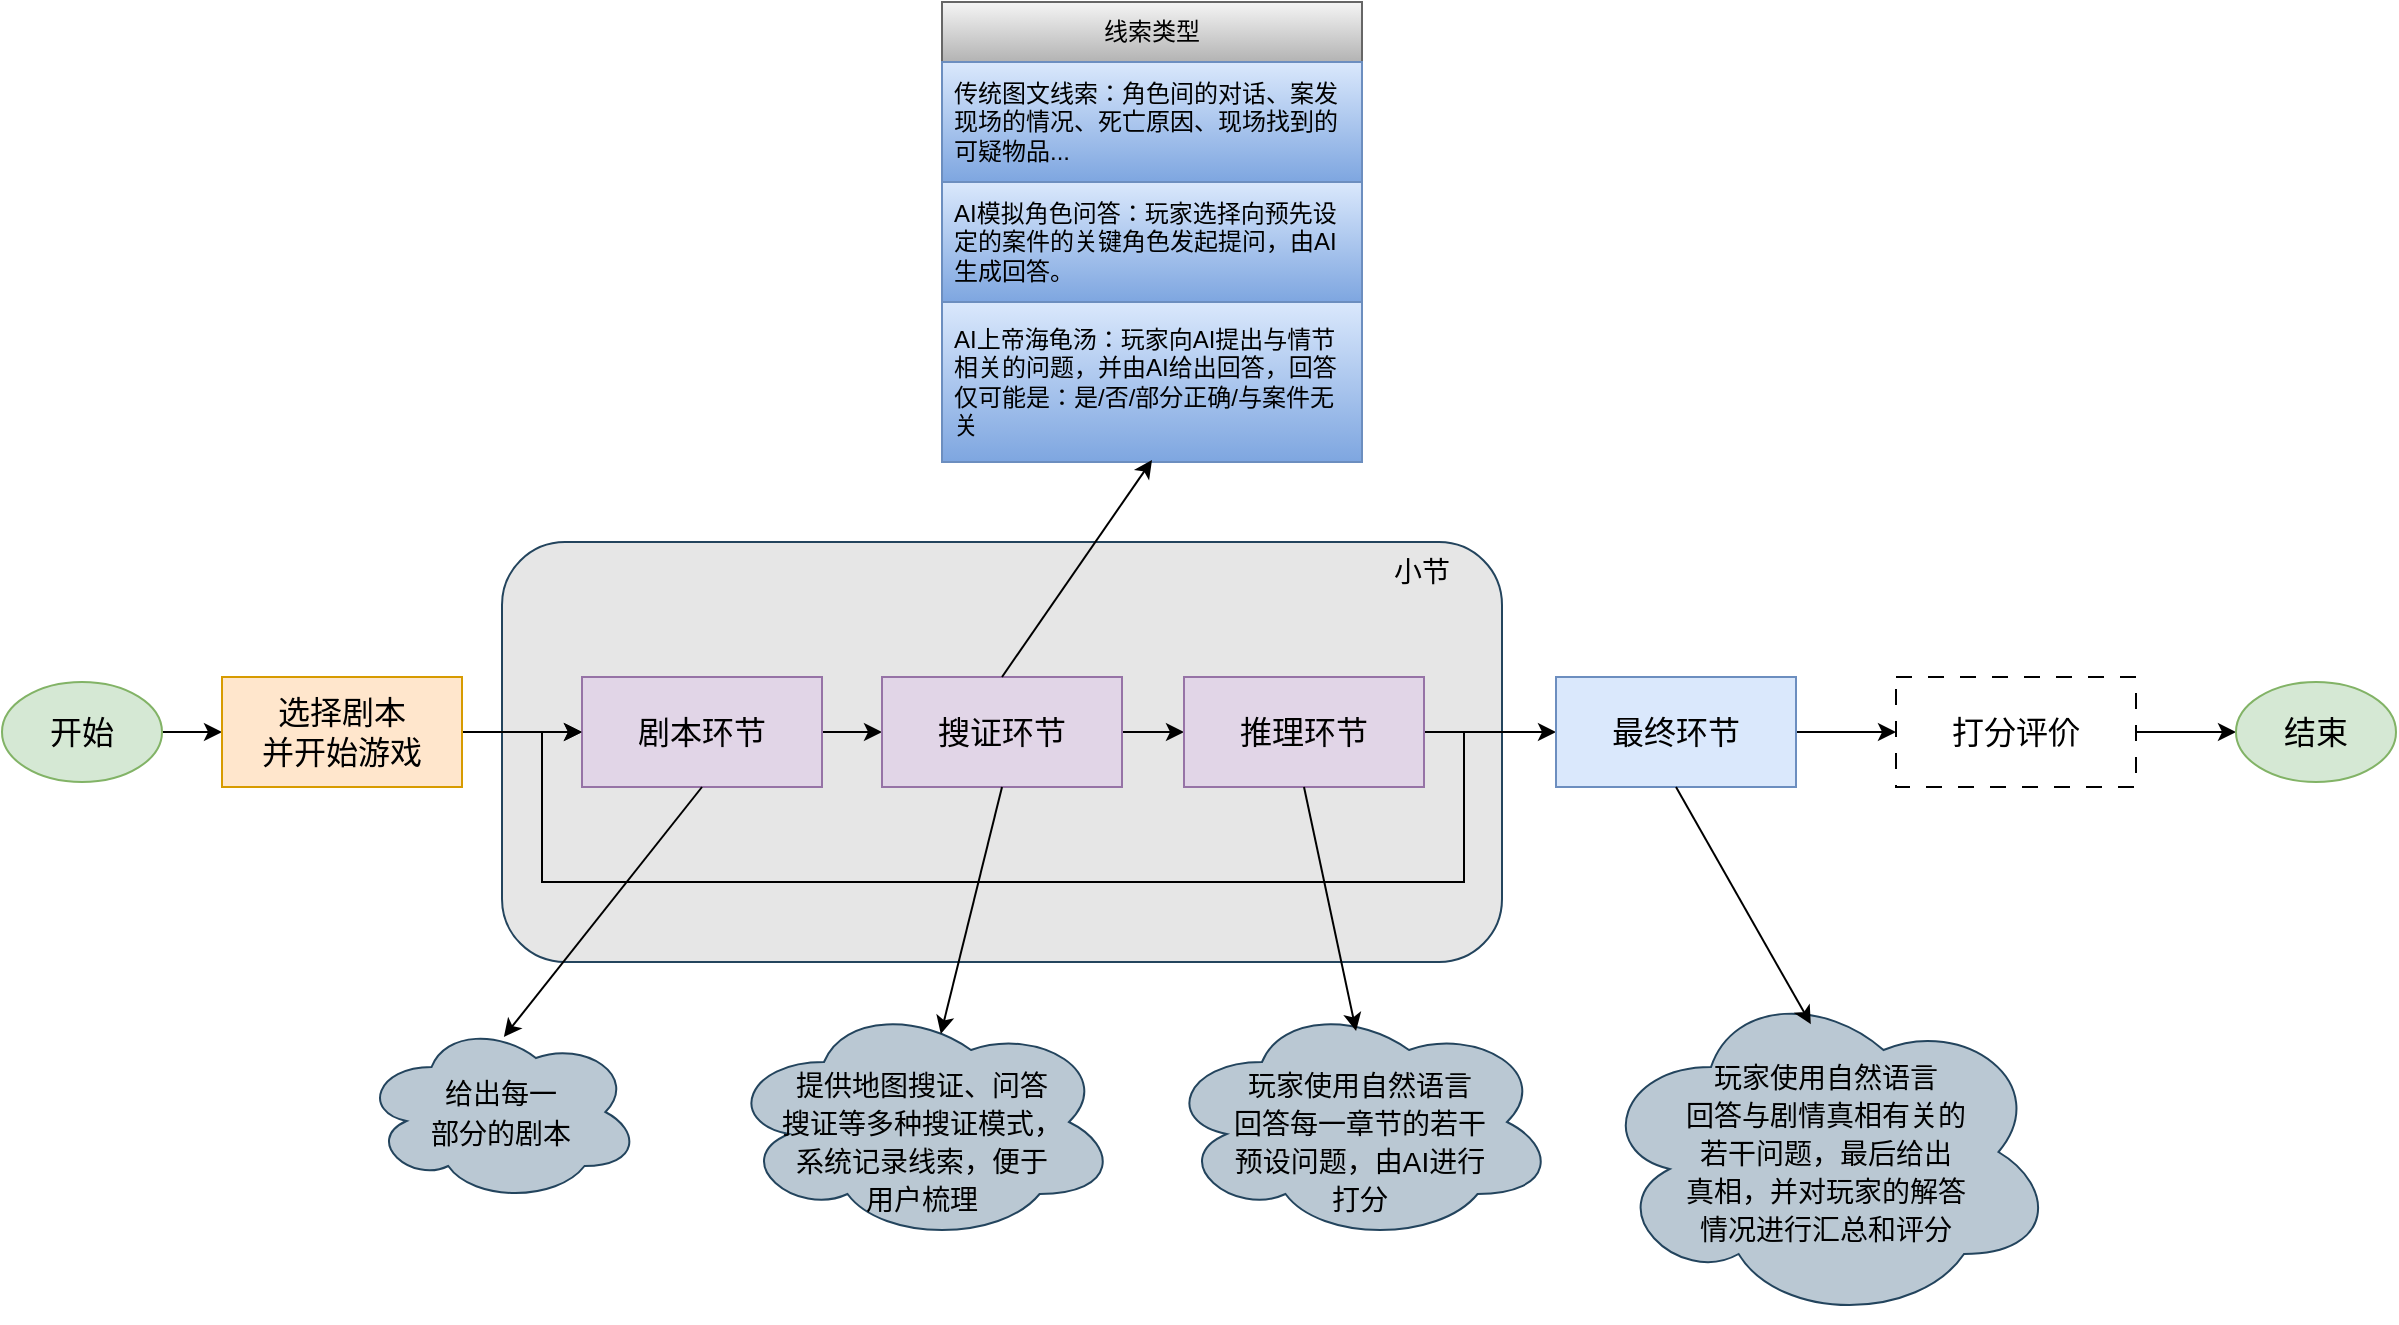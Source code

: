 <mxfile version="24.7.17">
  <diagram name="第 1 页" id="PHEEE1x4JYwI8sBXzwhI">
    <mxGraphModel dx="1434" dy="2006" grid="1" gridSize="10" guides="1" tooltips="1" connect="1" arrows="1" fold="1" page="1" pageScale="1" pageWidth="827" pageHeight="1169" math="0" shadow="0">
      <root>
        <mxCell id="0" />
        <mxCell id="1" parent="0" />
        <mxCell id="ctmhZavWP4_uxRe_W525-37" value="" style="rounded=1;whiteSpace=wrap;html=1;labelPosition=center;verticalLabelPosition=top;align=center;verticalAlign=bottom;fillColor=#E6E6E6;strokeColor=#23445d;" vertex="1" parent="1">
          <mxGeometry x="260" y="160" width="500" height="210" as="geometry" />
        </mxCell>
        <mxCell id="ctmhZavWP4_uxRe_W525-24" style="edgeStyle=orthogonalEdgeStyle;rounded=0;orthogonalLoop=1;jettySize=auto;html=1;exitX=1;exitY=0.5;exitDx=0;exitDy=0;entryX=0;entryY=0.5;entryDx=0;entryDy=0;" edge="1" parent="1" source="ctmhZavWP4_uxRe_W525-4" target="ctmhZavWP4_uxRe_W525-5">
          <mxGeometry relative="1" as="geometry" />
        </mxCell>
        <mxCell id="ctmhZavWP4_uxRe_W525-4" value="&lt;font style=&quot;font-size: 16px;&quot;&gt;开始&lt;/font&gt;" style="ellipse;whiteSpace=wrap;html=1;fillColor=#d5e8d4;strokeColor=#82b366;" vertex="1" parent="1">
          <mxGeometry x="10" y="230" width="80" height="50" as="geometry" />
        </mxCell>
        <mxCell id="ctmhZavWP4_uxRe_W525-25" style="edgeStyle=orthogonalEdgeStyle;rounded=0;orthogonalLoop=1;jettySize=auto;html=1;exitX=1;exitY=0.5;exitDx=0;exitDy=0;entryX=0;entryY=0.5;entryDx=0;entryDy=0;" edge="1" parent="1" source="ctmhZavWP4_uxRe_W525-5" target="ctmhZavWP4_uxRe_W525-7">
          <mxGeometry relative="1" as="geometry" />
        </mxCell>
        <mxCell id="ctmhZavWP4_uxRe_W525-5" value="&lt;font style=&quot;font-size: 16px;&quot;&gt;选择剧本&lt;/font&gt;&lt;div&gt;&lt;font style=&quot;font-size: 16px;&quot;&gt;并开始游戏&lt;/font&gt;&lt;/div&gt;" style="rounded=0;whiteSpace=wrap;html=1;fillColor=#ffe6cc;strokeColor=#d79b00;" vertex="1" parent="1">
          <mxGeometry x="120" y="227.5" width="120" height="55" as="geometry" />
        </mxCell>
        <mxCell id="ctmhZavWP4_uxRe_W525-26" style="edgeStyle=orthogonalEdgeStyle;rounded=0;orthogonalLoop=1;jettySize=auto;html=1;exitX=1;exitY=0.5;exitDx=0;exitDy=0;entryX=0;entryY=0.5;entryDx=0;entryDy=0;" edge="1" parent="1" source="ctmhZavWP4_uxRe_W525-7" target="ctmhZavWP4_uxRe_W525-8">
          <mxGeometry relative="1" as="geometry" />
        </mxCell>
        <mxCell id="ctmhZavWP4_uxRe_W525-7" value="&lt;span style=&quot;font-size: 16px;&quot;&gt;剧本环节&lt;/span&gt;" style="rounded=0;whiteSpace=wrap;html=1;fillColor=#e1d5e7;strokeColor=#9673a6;" vertex="1" parent="1">
          <mxGeometry x="300" y="227.5" width="120" height="55" as="geometry" />
        </mxCell>
        <mxCell id="ctmhZavWP4_uxRe_W525-27" style="edgeStyle=orthogonalEdgeStyle;rounded=0;orthogonalLoop=1;jettySize=auto;html=1;exitX=1;exitY=0.5;exitDx=0;exitDy=0;entryX=0;entryY=0.5;entryDx=0;entryDy=0;" edge="1" parent="1" source="ctmhZavWP4_uxRe_W525-8" target="ctmhZavWP4_uxRe_W525-9">
          <mxGeometry relative="1" as="geometry" />
        </mxCell>
        <mxCell id="ctmhZavWP4_uxRe_W525-8" value="&lt;span style=&quot;font-size: 16px;&quot;&gt;搜证环节&lt;/span&gt;" style="rounded=0;whiteSpace=wrap;html=1;fillColor=#e1d5e7;strokeColor=#9673a6;" vertex="1" parent="1">
          <mxGeometry x="450" y="227.5" width="120" height="55" as="geometry" />
        </mxCell>
        <mxCell id="ctmhZavWP4_uxRe_W525-28" style="edgeStyle=orthogonalEdgeStyle;rounded=0;orthogonalLoop=1;jettySize=auto;html=1;exitX=1;exitY=0.5;exitDx=0;exitDy=0;entryX=0;entryY=0.5;entryDx=0;entryDy=0;" edge="1" parent="1" source="ctmhZavWP4_uxRe_W525-9" target="ctmhZavWP4_uxRe_W525-19">
          <mxGeometry relative="1" as="geometry" />
        </mxCell>
        <mxCell id="ctmhZavWP4_uxRe_W525-36" style="edgeStyle=orthogonalEdgeStyle;rounded=0;orthogonalLoop=1;jettySize=auto;html=1;exitX=1;exitY=0.5;exitDx=0;exitDy=0;entryX=0;entryY=0.5;entryDx=0;entryDy=0;" edge="1" parent="1" source="ctmhZavWP4_uxRe_W525-9" target="ctmhZavWP4_uxRe_W525-7">
          <mxGeometry relative="1" as="geometry">
            <Array as="points">
              <mxPoint x="741" y="255" />
              <mxPoint x="741" y="330" />
              <mxPoint x="280" y="330" />
              <mxPoint x="280" y="255" />
            </Array>
          </mxGeometry>
        </mxCell>
        <mxCell id="ctmhZavWP4_uxRe_W525-9" value="&lt;span style=&quot;font-size: 16px;&quot;&gt;推理环节&lt;/span&gt;" style="rounded=0;whiteSpace=wrap;html=1;fillColor=#e1d5e7;strokeColor=#9673a6;" vertex="1" parent="1">
          <mxGeometry x="601" y="227.5" width="120" height="55" as="geometry" />
        </mxCell>
        <mxCell id="ctmhZavWP4_uxRe_W525-11" value="线索类型" style="swimlane;fontStyle=0;childLayout=stackLayout;horizontal=1;startSize=30;horizontalStack=0;resizeParent=1;resizeParentMax=0;resizeLast=0;collapsible=1;marginBottom=0;whiteSpace=wrap;html=1;fillColor=#f5f5f5;gradientColor=#b3b3b3;strokeColor=#666666;" vertex="1" parent="1">
          <mxGeometry x="480" y="-110" width="210" height="230" as="geometry" />
        </mxCell>
        <mxCell id="ctmhZavWP4_uxRe_W525-12" value="传统图文线索：角色间的对话、案发现场的情况、死亡原因、现场找到的可疑物品..." style="text;strokeColor=#6c8ebf;fillColor=#dae8fc;align=left;verticalAlign=middle;spacingLeft=4;spacingRight=4;overflow=hidden;points=[[0,0.5],[1,0.5]];portConstraint=eastwest;rotatable=0;whiteSpace=wrap;html=1;gradientColor=#7ea6e0;" vertex="1" parent="ctmhZavWP4_uxRe_W525-11">
          <mxGeometry y="30" width="210" height="60" as="geometry" />
        </mxCell>
        <mxCell id="ctmhZavWP4_uxRe_W525-13" value="AI模拟角色问答：玩家选择向预先设定的案件的关键角色发起提问，由AI生成回答。" style="text;strokeColor=#6c8ebf;fillColor=#dae8fc;align=left;verticalAlign=middle;spacingLeft=4;spacingRight=4;overflow=hidden;points=[[0,0.5],[1,0.5]];portConstraint=eastwest;rotatable=0;whiteSpace=wrap;html=1;gradientColor=#7ea6e0;" vertex="1" parent="ctmhZavWP4_uxRe_W525-11">
          <mxGeometry y="90" width="210" height="60" as="geometry" />
        </mxCell>
        <mxCell id="ctmhZavWP4_uxRe_W525-14" value="AI上帝海龟汤：玩家向AI提出与情节相关的问题，并由AI给出回答，回答仅可能是：是/否/部分正确/与案件无关" style="text;strokeColor=#6c8ebf;fillColor=#dae8fc;align=left;verticalAlign=middle;spacingLeft=4;spacingRight=4;overflow=hidden;points=[[0,0.5],[1,0.5]];portConstraint=eastwest;rotatable=0;whiteSpace=wrap;html=1;gradientColor=#7ea6e0;" vertex="1" parent="ctmhZavWP4_uxRe_W525-11">
          <mxGeometry y="150" width="210" height="80" as="geometry" />
        </mxCell>
        <mxCell id="ctmhZavWP4_uxRe_W525-15" value="&lt;font style=&quot;font-size: 14px;&quot;&gt;给出每一&lt;/font&gt;&lt;div&gt;&lt;font style=&quot;font-size: 14px;&quot;&gt;部分的&lt;/font&gt;&lt;span style=&quot;font-size: 14px; background-color: initial;&quot;&gt;剧本&lt;/span&gt;&lt;/div&gt;" style="ellipse;shape=cloud;whiteSpace=wrap;html=1;fontSize=16;fillColor=#bac8d3;strokeColor=#23445d;" vertex="1" parent="1">
          <mxGeometry x="190" y="400" width="139.09" height="90" as="geometry" />
        </mxCell>
        <mxCell id="ctmhZavWP4_uxRe_W525-16" value="&lt;div&gt;&lt;span style=&quot;font-size: 14px;&quot;&gt;&lt;br&gt;&lt;/span&gt;&lt;/div&gt;&lt;span style=&quot;font-size: 14px;&quot;&gt;提供地图搜证、问答&lt;/span&gt;&lt;div&gt;&lt;span style=&quot;font-size: 14px;&quot;&gt;搜证等多种搜证模式，&lt;/span&gt;&lt;/div&gt;&lt;div&gt;&lt;span style=&quot;font-size: 14px;&quot;&gt;系统记录线索，便于&lt;/span&gt;&lt;/div&gt;&lt;div&gt;&lt;span style=&quot;font-size: 14px;&quot;&gt;用户梳理&lt;/span&gt;&lt;/div&gt;" style="ellipse;shape=cloud;whiteSpace=wrap;html=1;fontSize=16;fillColor=#bac8d3;strokeColor=#23445d;" vertex="1" parent="1">
          <mxGeometry x="372" y="390" width="196" height="120" as="geometry" />
        </mxCell>
        <mxCell id="ctmhZavWP4_uxRe_W525-17" value="&lt;div&gt;&lt;font style=&quot;font-size: 14px;&quot;&gt;&lt;br&gt;&lt;/font&gt;&lt;/div&gt;&lt;font style=&quot;font-size: 14px;&quot;&gt;玩家使用自然语言&lt;/font&gt;&lt;div&gt;&lt;font style=&quot;font-size: 14px;&quot;&gt;回答每一章节的若干&lt;/font&gt;&lt;/div&gt;&lt;div&gt;&lt;font style=&quot;font-size: 14px;&quot;&gt;预设问题，由AI进行&lt;/font&gt;&lt;/div&gt;&lt;div&gt;&lt;font style=&quot;font-size: 14px;&quot;&gt;打分&lt;/font&gt;&lt;/div&gt;" style="ellipse;shape=cloud;whiteSpace=wrap;html=1;fontSize=16;fillColor=#bac8d3;strokeColor=#23445d;" vertex="1" parent="1">
          <mxGeometry x="591" y="390" width="196" height="120" as="geometry" />
        </mxCell>
        <mxCell id="ctmhZavWP4_uxRe_W525-29" style="edgeStyle=orthogonalEdgeStyle;rounded=0;orthogonalLoop=1;jettySize=auto;html=1;exitX=1;exitY=0.5;exitDx=0;exitDy=0;entryX=0;entryY=0.5;entryDx=0;entryDy=0;" edge="1" parent="1" source="ctmhZavWP4_uxRe_W525-19" target="ctmhZavWP4_uxRe_W525-22">
          <mxGeometry relative="1" as="geometry" />
        </mxCell>
        <mxCell id="ctmhZavWP4_uxRe_W525-19" value="&lt;span style=&quot;font-size: 16px;&quot;&gt;最终环节&lt;/span&gt;" style="rounded=0;whiteSpace=wrap;html=1;fillColor=#dae8fc;strokeColor=#6c8ebf;" vertex="1" parent="1">
          <mxGeometry x="787" y="227.5" width="120" height="55" as="geometry" />
        </mxCell>
        <mxCell id="ctmhZavWP4_uxRe_W525-20" value="&lt;div&gt;&lt;span style=&quot;font-size: 14px; background-color: initial;&quot;&gt;玩家使用自然语言&lt;/span&gt;&lt;br&gt;&lt;/div&gt;&lt;div&gt;&lt;font style=&quot;font-size: 14px;&quot;&gt;回答与剧情真相有关的&lt;/font&gt;&lt;/div&gt;&lt;div&gt;&lt;font style=&quot;font-size: 14px;&quot;&gt;若干问题，最后给出&lt;/font&gt;&lt;/div&gt;&lt;div&gt;&lt;font style=&quot;font-size: 14px;&quot;&gt;真相，并对玩家的解答&lt;/font&gt;&lt;/div&gt;&lt;div&gt;&lt;font style=&quot;font-size: 14px;&quot;&gt;情况进行汇总和评分&lt;br&gt;&lt;/font&gt;&lt;/div&gt;" style="ellipse;shape=cloud;whiteSpace=wrap;html=1;fontSize=16;fillColor=#bac8d3;strokeColor=#23445d;" vertex="1" parent="1">
          <mxGeometry x="807" y="380" width="230" height="170" as="geometry" />
        </mxCell>
        <mxCell id="ctmhZavWP4_uxRe_W525-30" style="edgeStyle=orthogonalEdgeStyle;rounded=0;orthogonalLoop=1;jettySize=auto;html=1;exitX=1;exitY=0.5;exitDx=0;exitDy=0;entryX=0;entryY=0.5;entryDx=0;entryDy=0;" edge="1" parent="1" source="ctmhZavWP4_uxRe_W525-22" target="ctmhZavWP4_uxRe_W525-23">
          <mxGeometry relative="1" as="geometry" />
        </mxCell>
        <mxCell id="ctmhZavWP4_uxRe_W525-22" value="&lt;span style=&quot;font-size: 16px;&quot;&gt;打分评价&lt;/span&gt;" style="rounded=0;whiteSpace=wrap;html=1;dashed=1;dashPattern=8 8;" vertex="1" parent="1">
          <mxGeometry x="957" y="227.5" width="120" height="55" as="geometry" />
        </mxCell>
        <mxCell id="ctmhZavWP4_uxRe_W525-23" value="&lt;font style=&quot;font-size: 16px;&quot;&gt;结束&lt;/font&gt;" style="ellipse;whiteSpace=wrap;html=1;fillColor=#d5e8d4;strokeColor=#82b366;" vertex="1" parent="1">
          <mxGeometry x="1127" y="230" width="80" height="50" as="geometry" />
        </mxCell>
        <mxCell id="ctmhZavWP4_uxRe_W525-31" style="rounded=0;orthogonalLoop=1;jettySize=auto;html=1;exitX=0.5;exitY=0;exitDx=0;exitDy=0;entryX=0.5;entryY=0.988;entryDx=0;entryDy=0;entryPerimeter=0;" edge="1" parent="1" source="ctmhZavWP4_uxRe_W525-8" target="ctmhZavWP4_uxRe_W525-14">
          <mxGeometry relative="1" as="geometry" />
        </mxCell>
        <mxCell id="ctmhZavWP4_uxRe_W525-32" style="rounded=0;orthogonalLoop=1;jettySize=auto;html=1;exitX=0.5;exitY=1;exitDx=0;exitDy=0;entryX=0.51;entryY=0.083;entryDx=0;entryDy=0;entryPerimeter=0;" edge="1" parent="1" source="ctmhZavWP4_uxRe_W525-7" target="ctmhZavWP4_uxRe_W525-15">
          <mxGeometry relative="1" as="geometry" />
        </mxCell>
        <mxCell id="ctmhZavWP4_uxRe_W525-33" style="rounded=0;orthogonalLoop=1;jettySize=auto;html=1;exitX=0.5;exitY=1;exitDx=0;exitDy=0;entryX=0.548;entryY=0.133;entryDx=0;entryDy=0;entryPerimeter=0;" edge="1" parent="1" source="ctmhZavWP4_uxRe_W525-8" target="ctmhZavWP4_uxRe_W525-16">
          <mxGeometry relative="1" as="geometry" />
        </mxCell>
        <mxCell id="ctmhZavWP4_uxRe_W525-34" style="rounded=0;orthogonalLoop=1;jettySize=auto;html=1;exitX=0.5;exitY=1;exitDx=0;exitDy=0;entryX=0.49;entryY=0.121;entryDx=0;entryDy=0;entryPerimeter=0;" edge="1" parent="1" source="ctmhZavWP4_uxRe_W525-9" target="ctmhZavWP4_uxRe_W525-17">
          <mxGeometry relative="1" as="geometry" />
        </mxCell>
        <mxCell id="ctmhZavWP4_uxRe_W525-35" style="rounded=0;orthogonalLoop=1;jettySize=auto;html=1;exitX=0.5;exitY=1;exitDx=0;exitDy=0;entryX=0.467;entryY=0.124;entryDx=0;entryDy=0;entryPerimeter=0;" edge="1" parent="1" source="ctmhZavWP4_uxRe_W525-19" target="ctmhZavWP4_uxRe_W525-20">
          <mxGeometry relative="1" as="geometry" />
        </mxCell>
        <mxCell id="ctmhZavWP4_uxRe_W525-39" value="&lt;font style=&quot;font-size: 14px;&quot;&gt;小节&lt;/font&gt;" style="text;html=1;align=center;verticalAlign=middle;whiteSpace=wrap;rounded=0;" vertex="1" parent="1">
          <mxGeometry x="690" y="160" width="60" height="30" as="geometry" />
        </mxCell>
      </root>
    </mxGraphModel>
  </diagram>
</mxfile>
